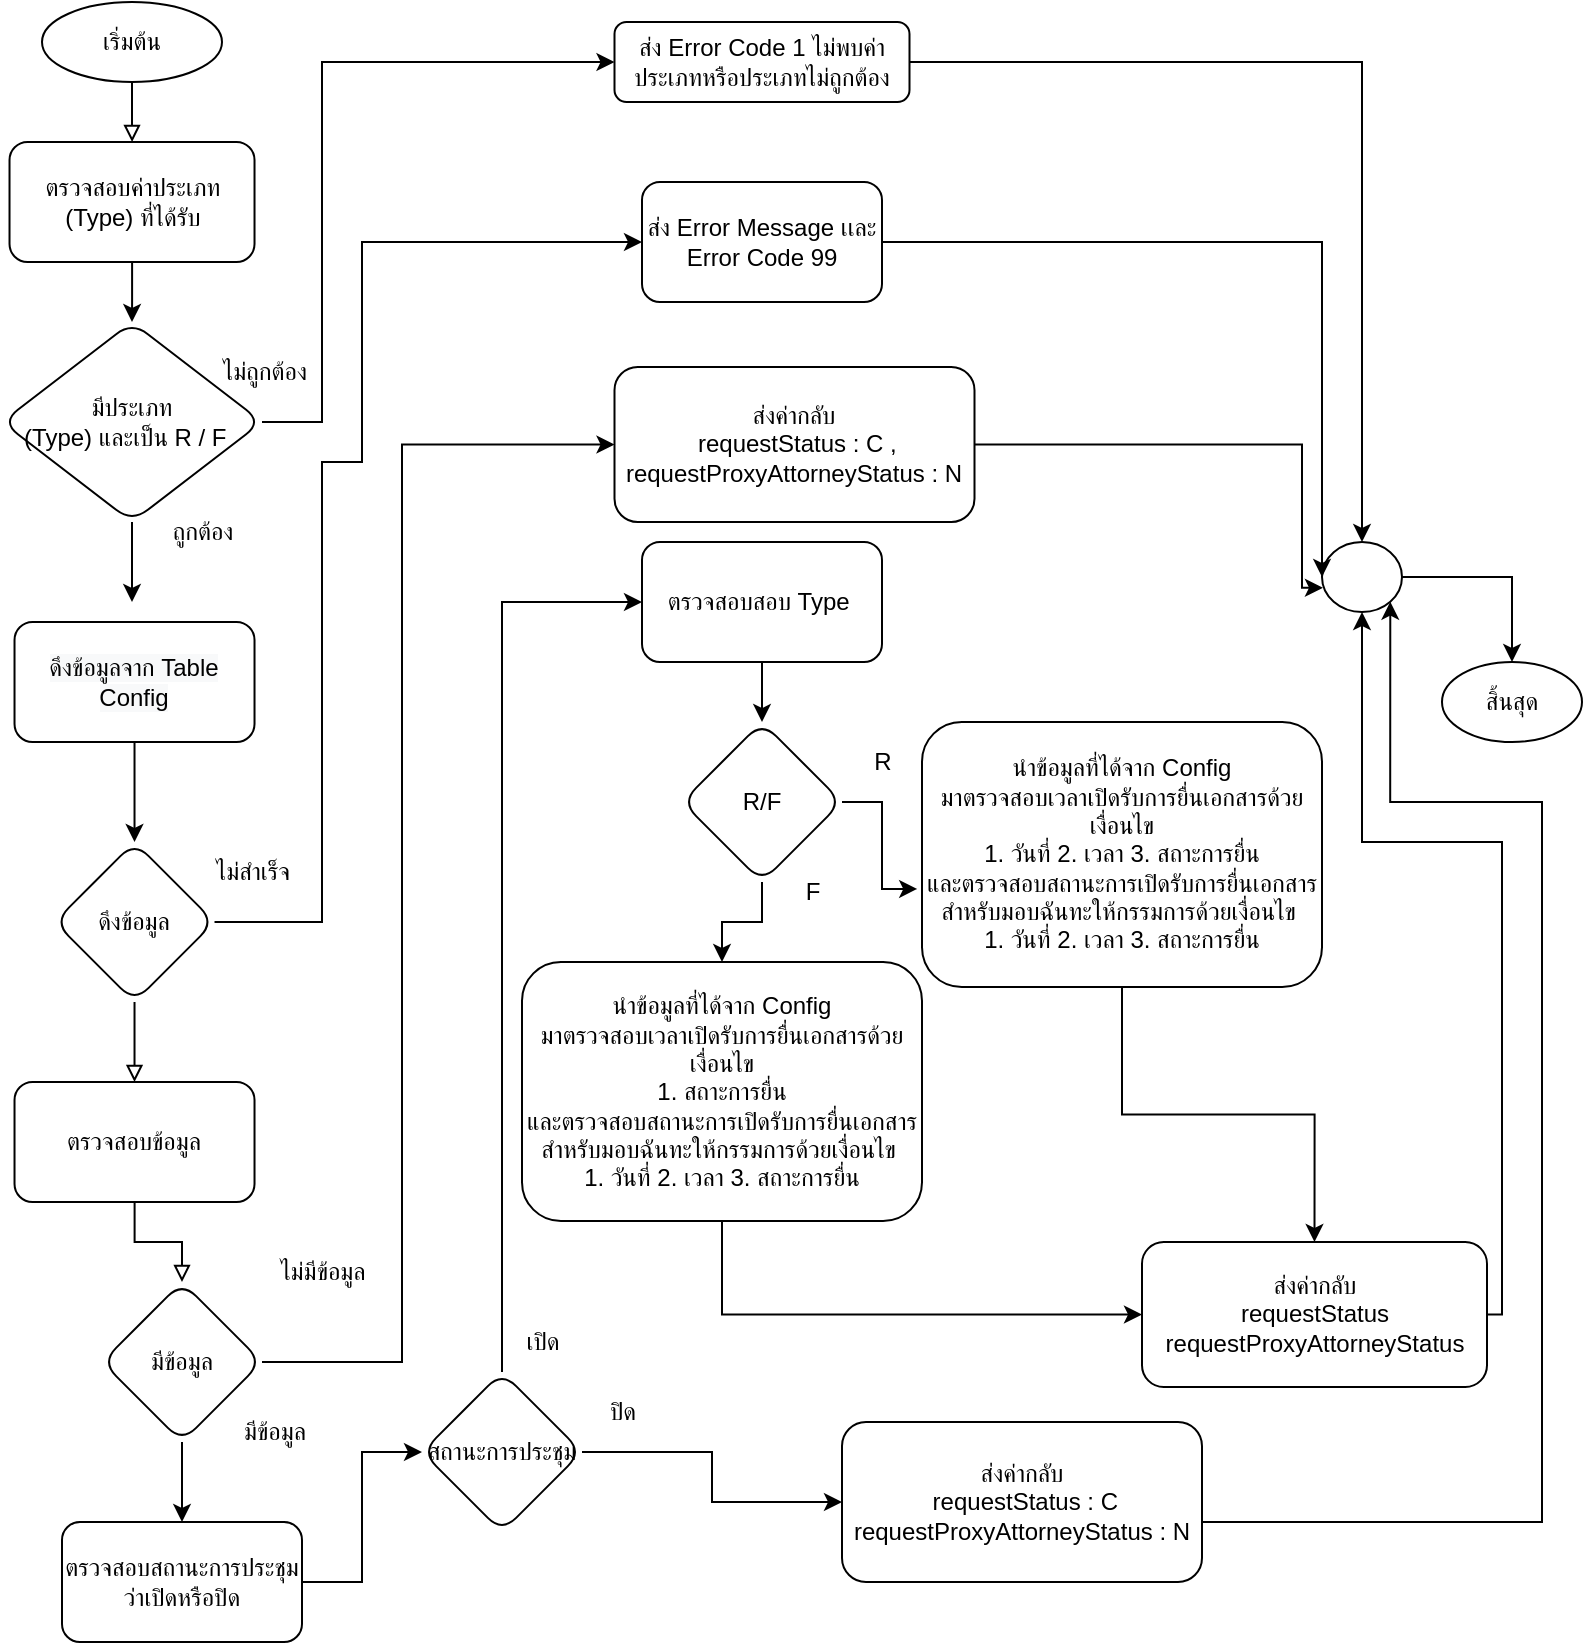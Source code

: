 <mxfile version="20.2.7" type="github">
  <diagram id="lPwSiwmaaXrukdMeyInC" name="หน้า-1">
    <mxGraphModel dx="1261" dy="-350" grid="1" gridSize="10" guides="1" tooltips="1" connect="1" arrows="1" fold="1" page="1" pageScale="1" pageWidth="827" pageHeight="1169" math="0" shadow="0">
      <root>
        <mxCell id="0" />
        <mxCell id="1" parent="0" />
        <mxCell id="bPxkKrK3VF25Jip5Cuxj-8" value="ไม่ถูกต้อง" style="text;html=1;align=center;verticalAlign=middle;resizable=0;points=[];autosize=1;strokeColor=none;fillColor=none;" parent="1" vertex="1">
          <mxGeometry x="116.26" y="1370" width="70" height="30" as="geometry" />
        </mxCell>
        <mxCell id="bPxkKrK3VF25Jip5Cuxj-10" style="edgeStyle=orthogonalEdgeStyle;rounded=0;orthogonalLoop=1;jettySize=auto;html=1;entryX=0.5;entryY=0;entryDx=0;entryDy=0;" parent="1" source="bPxkKrK3VF25Jip5Cuxj-9" edge="1" target="QptwQF7zwGhBkvWZzh4Y-10">
          <mxGeometry relative="1" as="geometry">
            <mxPoint x="640" y="1630" as="targetPoint" />
          </mxGeometry>
        </mxCell>
        <mxCell id="bPxkKrK3VF25Jip5Cuxj-19" value="ถูกต้อง" style="text;html=1;align=center;verticalAlign=middle;resizable=0;points=[];autosize=1;strokeColor=none;fillColor=none;" parent="1" vertex="1">
          <mxGeometry x="90" y="1450" width="60" height="30" as="geometry" />
        </mxCell>
        <mxCell id="bPxkKrK3VF25Jip5Cuxj-18" style="edgeStyle=orthogonalEdgeStyle;rounded=0;orthogonalLoop=1;jettySize=auto;html=1;" parent="1" source="QptwQF7zwGhBkvWZzh4Y-2" target="bPxkKrK3VF25Jip5Cuxj-4" edge="1">
          <mxGeometry relative="1" as="geometry" />
        </mxCell>
        <mxCell id="QptwQF7zwGhBkvWZzh4Y-2" value="ตรวจสอบค่าประเภท (Type) ที่ได้รับ" style="rounded=1;whiteSpace=wrap;html=1;fontSize=12;glass=0;strokeWidth=1;shadow=0;" parent="1" vertex="1">
          <mxGeometry x="23.76" y="1270" width="122.5" height="60" as="geometry" />
        </mxCell>
        <mxCell id="QptwQF7zwGhBkvWZzh4Y-7" style="edgeStyle=orthogonalEdgeStyle;rounded=0;orthogonalLoop=1;jettySize=auto;html=1;endArrow=block;endFill=0;" parent="1" source="QptwQF7zwGhBkvWZzh4Y-8" target="QptwQF7zwGhBkvWZzh4Y-2" edge="1">
          <mxGeometry relative="1" as="geometry" />
        </mxCell>
        <mxCell id="QptwQF7zwGhBkvWZzh4Y-8" value="เริ่มต้น" style="ellipse;whiteSpace=wrap;html=1;rounded=1;glass=0;strokeWidth=1;shadow=0;" parent="1" vertex="1">
          <mxGeometry x="40" y="1200" width="90" height="40" as="geometry" />
        </mxCell>
        <mxCell id="bPxkKrK3VF25Jip5Cuxj-4" value="มีประเภท&lt;br&gt;(Type) และเป็น R / F&amp;nbsp;&amp;nbsp;" style="rhombus;whiteSpace=wrap;html=1;rounded=1;glass=0;strokeWidth=1;shadow=0;align=center;" parent="1" vertex="1">
          <mxGeometry x="20" y="1360" width="130" height="100" as="geometry" />
        </mxCell>
        <mxCell id="bPxkKrK3VF25Jip5Cuxj-9" value="ส่ง Error Code 1 ไม่พบค่าประเภทหรือประเภทไม่ถูกต้อง" style="rounded=1;whiteSpace=wrap;html=1;" parent="1" vertex="1">
          <mxGeometry x="326.25" y="1210" width="147.5" height="40" as="geometry" />
        </mxCell>
        <mxCell id="bPxkKrK3VF25Jip5Cuxj-7" style="edgeStyle=orthogonalEdgeStyle;rounded=0;orthogonalLoop=1;jettySize=auto;html=1;entryX=0;entryY=0.5;entryDx=0;entryDy=0;" parent="1" source="bPxkKrK3VF25Jip5Cuxj-4" target="bPxkKrK3VF25Jip5Cuxj-9" edge="1">
          <mxGeometry relative="1" as="geometry">
            <mxPoint x="240" y="1400" as="targetPoint" />
            <Array as="points">
              <mxPoint x="180" y="1410" />
              <mxPoint x="180" y="1230" />
            </Array>
          </mxGeometry>
        </mxCell>
        <mxCell id="bPxkKrK3VF25Jip5Cuxj-13" value="" style="edgeStyle=orthogonalEdgeStyle;rounded=0;orthogonalLoop=1;jettySize=auto;html=1;" parent="1" source="bPxkKrK3VF25Jip5Cuxj-4" edge="1">
          <mxGeometry relative="1" as="geometry">
            <mxPoint x="85" y="1500" as="targetPoint" />
          </mxGeometry>
        </mxCell>
        <mxCell id="QptwQF7zwGhBkvWZzh4Y-10" value="" style="ellipse;whiteSpace=wrap;html=1;rounded=1;glass=0;strokeWidth=1;shadow=0;" parent="1" vertex="1">
          <mxGeometry x="680" y="1470" width="40" height="35" as="geometry" />
        </mxCell>
        <mxCell id="QptwQF7zwGhBkvWZzh4Y-12" value="สิ้นสุด" style="ellipse;whiteSpace=wrap;html=1;rounded=1;glass=0;strokeWidth=1;shadow=0;" parent="1" vertex="1">
          <mxGeometry x="740" y="1530" width="70" height="40" as="geometry" />
        </mxCell>
        <mxCell id="QptwQF7zwGhBkvWZzh4Y-13" value="" style="edgeStyle=orthogonalEdgeStyle;rounded=0;orthogonalLoop=1;jettySize=auto;html=1;" parent="1" source="QptwQF7zwGhBkvWZzh4Y-10" target="QptwQF7zwGhBkvWZzh4Y-12" edge="1">
          <mxGeometry relative="1" as="geometry" />
        </mxCell>
        <mxCell id="bPxkKrK3VF25Jip5Cuxj-28" value="" style="edgeStyle=orthogonalEdgeStyle;rounded=0;orthogonalLoop=1;jettySize=auto;html=1;" parent="1" source="QptwQF7zwGhBkvWZzh4Y-14" target="QptwQF7zwGhBkvWZzh4Y-18" edge="1">
          <mxGeometry relative="1" as="geometry" />
        </mxCell>
        <mxCell id="QptwQF7zwGhBkvWZzh4Y-14" value="&lt;meta charset=&quot;utf-8&quot;&gt;&lt;span style=&quot;color: rgb(0, 0, 0); font-family: Helvetica; font-size: 12px; font-style: normal; font-variant-ligatures: normal; font-variant-caps: normal; font-weight: 400; letter-spacing: normal; orphans: 2; text-align: center; text-indent: 0px; text-transform: none; widows: 2; word-spacing: 0px; -webkit-text-stroke-width: 0px; background-color: rgb(248, 249, 250); text-decoration-thickness: initial; text-decoration-style: initial; text-decoration-color: initial; float: none; display: inline !important;&quot;&gt;ดึงข้อมูลจาก Table&lt;/span&gt;&lt;br style=&quot;color: rgb(0, 0, 0); font-family: Helvetica; font-size: 12px; font-style: normal; font-variant-ligatures: normal; font-variant-caps: normal; font-weight: 400; letter-spacing: normal; orphans: 2; text-align: center; text-indent: 0px; text-transform: none; widows: 2; word-spacing: 0px; -webkit-text-stroke-width: 0px; background-color: rgb(248, 249, 250); text-decoration-thickness: initial; text-decoration-style: initial; text-decoration-color: initial;&quot;&gt;&lt;span style=&quot;color: rgb(0, 0, 0); font-family: Helvetica; font-size: 12px; font-style: normal; font-variant-ligatures: normal; font-variant-caps: normal; font-weight: 400; letter-spacing: normal; orphans: 2; text-align: center; text-indent: 0px; text-transform: none; widows: 2; word-spacing: 0px; -webkit-text-stroke-width: 0px; background-color: rgb(248, 249, 250); text-decoration-thickness: initial; text-decoration-style: initial; text-decoration-color: initial; float: none; display: inline !important;&quot;&gt;Config&lt;/span&gt;" style="rounded=1;whiteSpace=wrap;html=1;" parent="1" vertex="1">
          <mxGeometry x="26.26" y="1510" width="120" height="60" as="geometry" />
        </mxCell>
        <mxCell id="QptwQF7zwGhBkvWZzh4Y-16" value="ตรวจสอบข้อมูล" style="whiteSpace=wrap;html=1;rounded=1;" parent="1" vertex="1">
          <mxGeometry x="26.26" y="1740" width="120" height="60" as="geometry" />
        </mxCell>
        <mxCell id="QptwQF7zwGhBkvWZzh4Y-17" value="" style="edgeStyle=orthogonalEdgeStyle;rounded=0;orthogonalLoop=1;jettySize=auto;html=1;endArrow=block;endFill=0;" parent="1" source="QptwQF7zwGhBkvWZzh4Y-18" target="QptwQF7zwGhBkvWZzh4Y-16" edge="1">
          <mxGeometry relative="1" as="geometry" />
        </mxCell>
        <mxCell id="QptwQF7zwGhBkvWZzh4Y-18" value="ดึงข้อมูล" style="rhombus;whiteSpace=wrap;html=1;rounded=1;" parent="1" vertex="1">
          <mxGeometry x="46.26" y="1620" width="80" height="80" as="geometry" />
        </mxCell>
        <mxCell id="QptwQF7zwGhBkvWZzh4Y-20" value="ไม่สำเร็จ" style="text;html=1;align=center;verticalAlign=middle;resizable=0;points=[];autosize=1;strokeColor=none;fillColor=none;" parent="1" vertex="1">
          <mxGeometry x="110" y="1620" width="70" height="30" as="geometry" />
        </mxCell>
        <mxCell id="bPxkKrK3VF25Jip5Cuxj-31" style="edgeStyle=orthogonalEdgeStyle;rounded=0;orthogonalLoop=1;jettySize=auto;html=1;entryX=0;entryY=0.5;entryDx=0;entryDy=0;" parent="1" source="QptwQF7zwGhBkvWZzh4Y-22" target="QptwQF7zwGhBkvWZzh4Y-31" edge="1">
          <mxGeometry relative="1" as="geometry">
            <Array as="points">
              <mxPoint x="220" y="1880" />
              <mxPoint x="220" y="1421" />
            </Array>
          </mxGeometry>
        </mxCell>
        <mxCell id="epEVcmJlz1C9sl8S9Dph-3" value="" style="edgeStyle=orthogonalEdgeStyle;rounded=0;orthogonalLoop=1;jettySize=auto;html=1;" edge="1" parent="1" source="QptwQF7zwGhBkvWZzh4Y-22" target="epEVcmJlz1C9sl8S9Dph-2">
          <mxGeometry relative="1" as="geometry" />
        </mxCell>
        <mxCell id="QptwQF7zwGhBkvWZzh4Y-22" value="มีข้อมูล" style="rhombus;whiteSpace=wrap;html=1;rounded=1;" parent="1" vertex="1">
          <mxGeometry x="70" y="1840" width="80" height="80" as="geometry" />
        </mxCell>
        <mxCell id="QptwQF7zwGhBkvWZzh4Y-23" value="" style="edgeStyle=orthogonalEdgeStyle;rounded=0;orthogonalLoop=1;jettySize=auto;html=1;endArrow=block;endFill=0;" parent="1" source="QptwQF7zwGhBkvWZzh4Y-16" target="QptwQF7zwGhBkvWZzh4Y-22" edge="1">
          <mxGeometry relative="1" as="geometry" />
        </mxCell>
        <mxCell id="QptwQF7zwGhBkvWZzh4Y-24" value="ไม่มีข้อมูล" style="text;html=1;align=center;verticalAlign=middle;resizable=0;points=[];autosize=1;strokeColor=none;fillColor=none;" parent="1" vertex="1">
          <mxGeometry x="145" y="1820" width="70" height="30" as="geometry" />
        </mxCell>
        <mxCell id="QptwQF7zwGhBkvWZzh4Y-27" style="edgeStyle=orthogonalEdgeStyle;rounded=0;orthogonalLoop=1;jettySize=auto;html=1;entryX=0;entryY=0.5;entryDx=0;entryDy=0;exitX=1;exitY=0.5;exitDx=0;exitDy=0;" parent="1" source="QptwQF7zwGhBkvWZzh4Y-28" target="QptwQF7zwGhBkvWZzh4Y-10" edge="1">
          <mxGeometry relative="1" as="geometry">
            <Array as="points">
              <mxPoint x="680" y="1320" />
            </Array>
          </mxGeometry>
        </mxCell>
        <mxCell id="QptwQF7zwGhBkvWZzh4Y-28" value="ส่ง Error Message เเละ Error Code 99" style="whiteSpace=wrap;html=1;rounded=1;" parent="1" vertex="1">
          <mxGeometry x="340" y="1290" width="120" height="60" as="geometry" />
        </mxCell>
        <mxCell id="QptwQF7zwGhBkvWZzh4Y-29" style="edgeStyle=orthogonalEdgeStyle;rounded=0;orthogonalLoop=1;jettySize=auto;html=1;entryX=0;entryY=0.5;entryDx=0;entryDy=0;exitX=1;exitY=0.5;exitDx=0;exitDy=0;" parent="1" source="QptwQF7zwGhBkvWZzh4Y-18" target="QptwQF7zwGhBkvWZzh4Y-28" edge="1">
          <mxGeometry relative="1" as="geometry">
            <mxPoint x="257.5" y="1932.5" as="targetPoint" />
            <Array as="points">
              <mxPoint x="180" y="1660" />
              <mxPoint x="180" y="1430" />
              <mxPoint x="200" y="1430" />
              <mxPoint x="200" y="1320" />
            </Array>
          </mxGeometry>
        </mxCell>
        <mxCell id="epEVcmJlz1C9sl8S9Dph-23" style="edgeStyle=orthogonalEdgeStyle;rounded=0;orthogonalLoop=1;jettySize=auto;html=1;entryX=0.012;entryY=0.654;entryDx=0;entryDy=0;entryPerimeter=0;" edge="1" parent="1" source="QptwQF7zwGhBkvWZzh4Y-31" target="QptwQF7zwGhBkvWZzh4Y-10">
          <mxGeometry relative="1" as="geometry">
            <Array as="points">
              <mxPoint x="670" y="1421" />
              <mxPoint x="670" y="1493" />
            </Array>
          </mxGeometry>
        </mxCell>
        <mxCell id="QptwQF7zwGhBkvWZzh4Y-31" value="ส่งค่ากลับ&lt;br&gt;&amp;nbsp;requestStatus : C , &lt;br&gt;&amp;nbsp;requestProxyAttorneyStatus : N&amp;nbsp;" style="whiteSpace=wrap;html=1;rounded=1;" parent="1" vertex="1">
          <mxGeometry x="326.25" y="1382.5" width="180" height="77.5" as="geometry" />
        </mxCell>
        <mxCell id="QptwQF7zwGhBkvWZzh4Y-32" value="มีข้อมูล" style="text;html=1;align=center;verticalAlign=middle;resizable=0;points=[];autosize=1;strokeColor=none;fillColor=none;" parent="1" vertex="1">
          <mxGeometry x="126.26" y="1900" width="60" height="30" as="geometry" />
        </mxCell>
        <mxCell id="epEVcmJlz1C9sl8S9Dph-24" style="edgeStyle=orthogonalEdgeStyle;rounded=0;orthogonalLoop=1;jettySize=auto;html=1;entryX=0.5;entryY=1;entryDx=0;entryDy=0;exitX=1;exitY=0.5;exitDx=0;exitDy=0;" edge="1" parent="1" source="QptwQF7zwGhBkvWZzh4Y-34" target="QptwQF7zwGhBkvWZzh4Y-10">
          <mxGeometry relative="1" as="geometry">
            <Array as="points">
              <mxPoint x="770" y="1856" />
              <mxPoint x="770" y="1620" />
              <mxPoint x="700" y="1620" />
            </Array>
          </mxGeometry>
        </mxCell>
        <mxCell id="QptwQF7zwGhBkvWZzh4Y-34" value="ส่งค่ากลับ&lt;br&gt;&amp;nbsp;requestStatus&amp;nbsp;&lt;br&gt;&amp;nbsp;requestProxyAttorneyStatus&amp;nbsp;" style="whiteSpace=wrap;html=1;rounded=1;" parent="1" vertex="1">
          <mxGeometry x="590" y="1820" width="172.5" height="72.5" as="geometry" />
        </mxCell>
        <mxCell id="bPxkKrK3VF25Jip5Cuxj-49" value="" style="group" parent="1" vertex="1" connectable="0">
          <mxGeometry x="340" y="1470" width="135" height="190" as="geometry" />
        </mxCell>
        <mxCell id="bPxkKrK3VF25Jip5Cuxj-37" value="ตรวจสอบสอบ Type&amp;nbsp;" style="whiteSpace=wrap;html=1;rounded=1;" parent="bPxkKrK3VF25Jip5Cuxj-49" vertex="1">
          <mxGeometry width="120" height="60" as="geometry" />
        </mxCell>
        <mxCell id="bPxkKrK3VF25Jip5Cuxj-39" value="R/F" style="rhombus;whiteSpace=wrap;html=1;rounded=1;" parent="bPxkKrK3VF25Jip5Cuxj-49" vertex="1">
          <mxGeometry x="20" y="90" width="80" height="80" as="geometry" />
        </mxCell>
        <mxCell id="bPxkKrK3VF25Jip5Cuxj-40" value="" style="edgeStyle=orthogonalEdgeStyle;rounded=0;orthogonalLoop=1;jettySize=auto;html=1;" parent="bPxkKrK3VF25Jip5Cuxj-49" source="bPxkKrK3VF25Jip5Cuxj-37" target="bPxkKrK3VF25Jip5Cuxj-39" edge="1">
          <mxGeometry relative="1" as="geometry" />
        </mxCell>
        <mxCell id="bPxkKrK3VF25Jip5Cuxj-43" value="R" style="text;html=1;align=center;verticalAlign=middle;resizable=0;points=[];autosize=1;strokeColor=none;fillColor=none;" parent="bPxkKrK3VF25Jip5Cuxj-49" vertex="1">
          <mxGeometry x="105" y="95" width="30" height="30" as="geometry" />
        </mxCell>
        <mxCell id="bPxkKrK3VF25Jip5Cuxj-48" value="F" style="text;html=1;align=center;verticalAlign=middle;resizable=0;points=[];autosize=1;strokeColor=none;fillColor=none;" parent="bPxkKrK3VF25Jip5Cuxj-49" vertex="1">
          <mxGeometry x="70" y="160" width="30" height="30" as="geometry" />
        </mxCell>
        <mxCell id="epEVcmJlz1C9sl8S9Dph-5" value="" style="edgeStyle=orthogonalEdgeStyle;rounded=0;orthogonalLoop=1;jettySize=auto;html=1;" edge="1" parent="1" source="epEVcmJlz1C9sl8S9Dph-2" target="epEVcmJlz1C9sl8S9Dph-4">
          <mxGeometry relative="1" as="geometry" />
        </mxCell>
        <mxCell id="epEVcmJlz1C9sl8S9Dph-2" value="ตรวจสอบสถานะการประชุมว่าเปิดหรือปิด" style="whiteSpace=wrap;html=1;rounded=1;" vertex="1" parent="1">
          <mxGeometry x="50" y="1960" width="120" height="60" as="geometry" />
        </mxCell>
        <mxCell id="epEVcmJlz1C9sl8S9Dph-20" style="edgeStyle=orthogonalEdgeStyle;rounded=0;orthogonalLoop=1;jettySize=auto;html=1;entryX=0;entryY=0.5;entryDx=0;entryDy=0;" edge="1" parent="1" source="epEVcmJlz1C9sl8S9Dph-4" target="bPxkKrK3VF25Jip5Cuxj-37">
          <mxGeometry relative="1" as="geometry">
            <mxPoint x="310" y="1520" as="targetPoint" />
            <Array as="points">
              <mxPoint x="270" y="1500" />
            </Array>
          </mxGeometry>
        </mxCell>
        <mxCell id="epEVcmJlz1C9sl8S9Dph-31" style="edgeStyle=orthogonalEdgeStyle;rounded=0;orthogonalLoop=1;jettySize=auto;html=1;" edge="1" parent="1" source="epEVcmJlz1C9sl8S9Dph-4" target="epEVcmJlz1C9sl8S9Dph-14">
          <mxGeometry relative="1" as="geometry" />
        </mxCell>
        <mxCell id="epEVcmJlz1C9sl8S9Dph-4" value="สถานะการประชุม" style="rhombus;whiteSpace=wrap;html=1;rounded=1;" vertex="1" parent="1">
          <mxGeometry x="230" y="1885" width="80" height="80" as="geometry" />
        </mxCell>
        <mxCell id="epEVcmJlz1C9sl8S9Dph-7" value="เปิด" style="text;html=1;align=center;verticalAlign=middle;resizable=0;points=[];autosize=1;strokeColor=none;fillColor=none;" vertex="1" parent="1">
          <mxGeometry x="270" y="1855" width="40" height="30" as="geometry" />
        </mxCell>
        <mxCell id="epEVcmJlz1C9sl8S9Dph-12" value="ปิด" style="text;html=1;align=center;verticalAlign=middle;resizable=0;points=[];autosize=1;strokeColor=none;fillColor=none;" vertex="1" parent="1">
          <mxGeometry x="310" y="1890" width="40" height="30" as="geometry" />
        </mxCell>
        <mxCell id="epEVcmJlz1C9sl8S9Dph-17" style="edgeStyle=orthogonalEdgeStyle;rounded=0;orthogonalLoop=1;jettySize=auto;html=1;entryX=1;entryY=1;entryDx=0;entryDy=0;exitX=1;exitY=0.5;exitDx=0;exitDy=0;" edge="1" parent="1" source="epEVcmJlz1C9sl8S9Dph-14" target="QptwQF7zwGhBkvWZzh4Y-10">
          <mxGeometry relative="1" as="geometry">
            <Array as="points">
              <mxPoint x="620" y="1960" />
              <mxPoint x="790" y="1960" />
              <mxPoint x="790" y="1600" />
              <mxPoint x="714" y="1600" />
            </Array>
          </mxGeometry>
        </mxCell>
        <mxCell id="epEVcmJlz1C9sl8S9Dph-14" value="ส่งค่ากลับ&lt;br&gt;&amp;nbsp;requestStatus : C&lt;br&gt;&amp;nbsp;requestProxyAttorneyStatus : N&amp;nbsp;" style="whiteSpace=wrap;html=1;rounded=1;" vertex="1" parent="1">
          <mxGeometry x="440" y="1910" width="180" height="80" as="geometry" />
        </mxCell>
        <mxCell id="epEVcmJlz1C9sl8S9Dph-26" style="edgeStyle=orthogonalEdgeStyle;rounded=0;orthogonalLoop=1;jettySize=auto;html=1;entryX=0.5;entryY=0;entryDx=0;entryDy=0;" edge="1" parent="1" source="epEVcmJlz1C9sl8S9Dph-21" target="QptwQF7zwGhBkvWZzh4Y-34">
          <mxGeometry relative="1" as="geometry" />
        </mxCell>
        <mxCell id="epEVcmJlz1C9sl8S9Dph-21" value="นำข้อมูลที่ได้จาก Config&lt;br&gt;มาตรวจสอบเวลาเปิดรับการยื่นเอกสารด้วยเงื่อนไข&lt;br&gt;1. วันที่ 2. เวลา 3. สถาะการยื่น &lt;br&gt;และตรวจสอบสถานะการเปิดรับการยื่นเอกสารสำหรับมอบฉันทะให้กรรมการด้วยเงื่อนไข&amp;nbsp;&lt;br&gt;1. วันที่ 2. เวลา 3. สถาะการยื่น" style="whiteSpace=wrap;html=1;rounded=1;" vertex="1" parent="1">
          <mxGeometry x="480" y="1560" width="200" height="132.5" as="geometry" />
        </mxCell>
        <mxCell id="epEVcmJlz1C9sl8S9Dph-25" style="edgeStyle=orthogonalEdgeStyle;rounded=0;orthogonalLoop=1;jettySize=auto;html=1;entryX=-0.012;entryY=0.63;entryDx=0;entryDy=0;entryPerimeter=0;" edge="1" parent="1" source="bPxkKrK3VF25Jip5Cuxj-39" target="epEVcmJlz1C9sl8S9Dph-21">
          <mxGeometry relative="1" as="geometry" />
        </mxCell>
        <mxCell id="epEVcmJlz1C9sl8S9Dph-30" style="edgeStyle=orthogonalEdgeStyle;rounded=0;orthogonalLoop=1;jettySize=auto;html=1;entryX=0;entryY=0.5;entryDx=0;entryDy=0;exitX=0.5;exitY=1;exitDx=0;exitDy=0;" edge="1" parent="1" source="epEVcmJlz1C9sl8S9Dph-28" target="QptwQF7zwGhBkvWZzh4Y-34">
          <mxGeometry relative="1" as="geometry" />
        </mxCell>
        <mxCell id="epEVcmJlz1C9sl8S9Dph-28" value="นำข้อมูลที่ได้จาก Config&lt;br&gt;มาตรวจสอบเวลาเปิดรับการยื่นเอกสารด้วยเงื่อนไข&lt;br&gt;1. สถาะการยื่น &lt;br&gt;และตรวจสอบสถานะการเปิดรับการยื่นเอกสารสำหรับมอบฉันทะให้กรรมการด้วยเงื่อนไข&amp;nbsp;&lt;br&gt;1. วันที่ 2. เวลา 3. สถาะการยื่น" style="whiteSpace=wrap;html=1;rounded=1;" vertex="1" parent="1">
          <mxGeometry x="280" y="1680" width="200" height="129.5" as="geometry" />
        </mxCell>
        <mxCell id="epEVcmJlz1C9sl8S9Dph-29" style="edgeStyle=orthogonalEdgeStyle;rounded=0;orthogonalLoop=1;jettySize=auto;html=1;entryX=0.5;entryY=0;entryDx=0;entryDy=0;" edge="1" parent="1" source="bPxkKrK3VF25Jip5Cuxj-39" target="epEVcmJlz1C9sl8S9Dph-28">
          <mxGeometry relative="1" as="geometry" />
        </mxCell>
      </root>
    </mxGraphModel>
  </diagram>
</mxfile>
